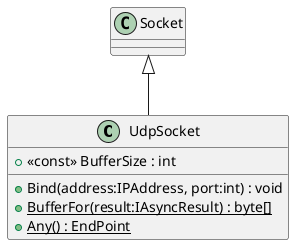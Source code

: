 @startuml
class UdpSocket {
    + <<const>> BufferSize : int
    + Bind(address:IPAddress, port:int) : void
    + {static} BufferFor(result:IAsyncResult) : byte[]
    + {static} Any() : EndPoint
}
Socket <|-- UdpSocket
@enduml
